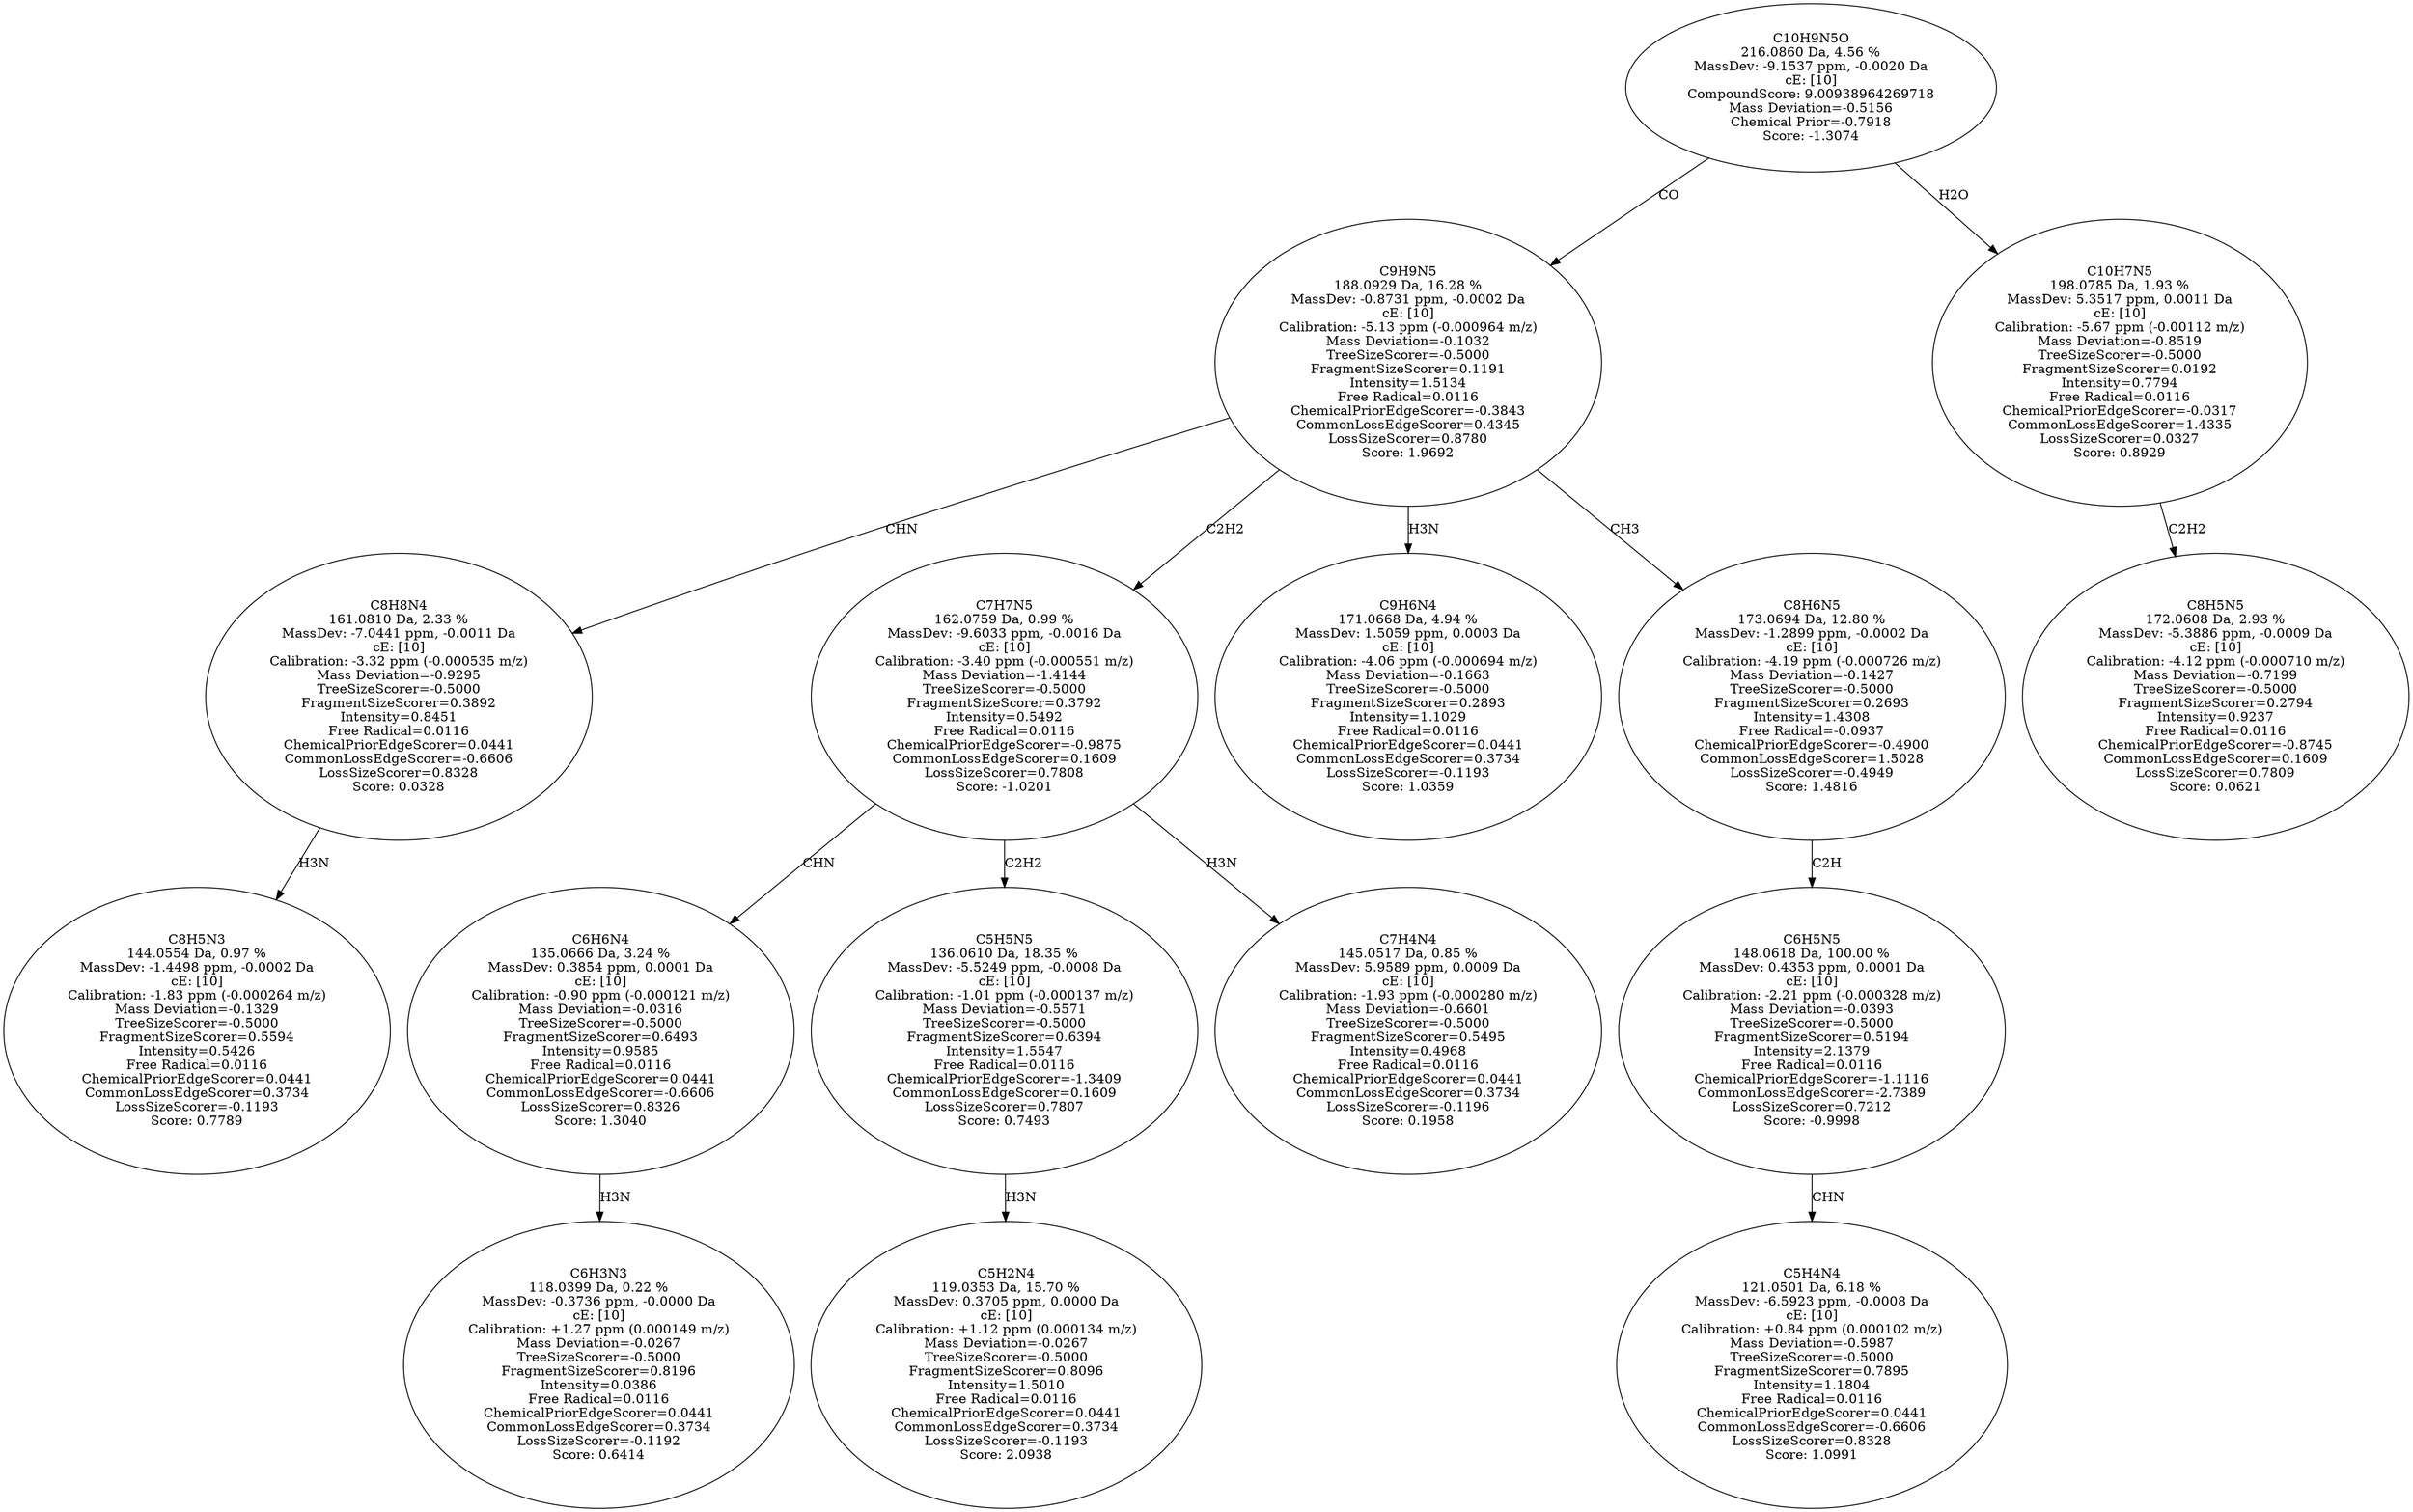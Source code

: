 strict digraph {
v1 [label="C8H5N3\n144.0554 Da, 0.97 %\nMassDev: -1.4498 ppm, -0.0002 Da\ncE: [10]\nCalibration: -1.83 ppm (-0.000264 m/z)\nMass Deviation=-0.1329\nTreeSizeScorer=-0.5000\nFragmentSizeScorer=0.5594\nIntensity=0.5426\nFree Radical=0.0116\nChemicalPriorEdgeScorer=0.0441\nCommonLossEdgeScorer=0.3734\nLossSizeScorer=-0.1193\nScore: 0.7789"];
v2 [label="C8H8N4\n161.0810 Da, 2.33 %\nMassDev: -7.0441 ppm, -0.0011 Da\ncE: [10]\nCalibration: -3.32 ppm (-0.000535 m/z)\nMass Deviation=-0.9295\nTreeSizeScorer=-0.5000\nFragmentSizeScorer=0.3892\nIntensity=0.8451\nFree Radical=0.0116\nChemicalPriorEdgeScorer=0.0441\nCommonLossEdgeScorer=-0.6606\nLossSizeScorer=0.8328\nScore: 0.0328"];
v3 [label="C6H3N3\n118.0399 Da, 0.22 %\nMassDev: -0.3736 ppm, -0.0000 Da\ncE: [10]\nCalibration: +1.27 ppm (0.000149 m/z)\nMass Deviation=-0.0267\nTreeSizeScorer=-0.5000\nFragmentSizeScorer=0.8196\nIntensity=0.0386\nFree Radical=0.0116\nChemicalPriorEdgeScorer=0.0441\nCommonLossEdgeScorer=0.3734\nLossSizeScorer=-0.1192\nScore: 0.6414"];
v4 [label="C6H6N4\n135.0666 Da, 3.24 %\nMassDev: 0.3854 ppm, 0.0001 Da\ncE: [10]\nCalibration: -0.90 ppm (-0.000121 m/z)\nMass Deviation=-0.0316\nTreeSizeScorer=-0.5000\nFragmentSizeScorer=0.6493\nIntensity=0.9585\nFree Radical=0.0116\nChemicalPriorEdgeScorer=0.0441\nCommonLossEdgeScorer=-0.6606\nLossSizeScorer=0.8326\nScore: 1.3040"];
v5 [label="C5H2N4\n119.0353 Da, 15.70 %\nMassDev: 0.3705 ppm, 0.0000 Da\ncE: [10]\nCalibration: +1.12 ppm (0.000134 m/z)\nMass Deviation=-0.0267\nTreeSizeScorer=-0.5000\nFragmentSizeScorer=0.8096\nIntensity=1.5010\nFree Radical=0.0116\nChemicalPriorEdgeScorer=0.0441\nCommonLossEdgeScorer=0.3734\nLossSizeScorer=-0.1193\nScore: 2.0938"];
v6 [label="C5H5N5\n136.0610 Da, 18.35 %\nMassDev: -5.5249 ppm, -0.0008 Da\ncE: [10]\nCalibration: -1.01 ppm (-0.000137 m/z)\nMass Deviation=-0.5571\nTreeSizeScorer=-0.5000\nFragmentSizeScorer=0.6394\nIntensity=1.5547\nFree Radical=0.0116\nChemicalPriorEdgeScorer=-1.3409\nCommonLossEdgeScorer=0.1609\nLossSizeScorer=0.7807\nScore: 0.7493"];
v7 [label="C7H4N4\n145.0517 Da, 0.85 %\nMassDev: 5.9589 ppm, 0.0009 Da\ncE: [10]\nCalibration: -1.93 ppm (-0.000280 m/z)\nMass Deviation=-0.6601\nTreeSizeScorer=-0.5000\nFragmentSizeScorer=0.5495\nIntensity=0.4968\nFree Radical=0.0116\nChemicalPriorEdgeScorer=0.0441\nCommonLossEdgeScorer=0.3734\nLossSizeScorer=-0.1196\nScore: 0.1958"];
v8 [label="C7H7N5\n162.0759 Da, 0.99 %\nMassDev: -9.6033 ppm, -0.0016 Da\ncE: [10]\nCalibration: -3.40 ppm (-0.000551 m/z)\nMass Deviation=-1.4144\nTreeSizeScorer=-0.5000\nFragmentSizeScorer=0.3792\nIntensity=0.5492\nFree Radical=0.0116\nChemicalPriorEdgeScorer=-0.9875\nCommonLossEdgeScorer=0.1609\nLossSizeScorer=0.7808\nScore: -1.0201"];
v9 [label="C9H6N4\n171.0668 Da, 4.94 %\nMassDev: 1.5059 ppm, 0.0003 Da\ncE: [10]\nCalibration: -4.06 ppm (-0.000694 m/z)\nMass Deviation=-0.1663\nTreeSizeScorer=-0.5000\nFragmentSizeScorer=0.2893\nIntensity=1.1029\nFree Radical=0.0116\nChemicalPriorEdgeScorer=0.0441\nCommonLossEdgeScorer=0.3734\nLossSizeScorer=-0.1193\nScore: 1.0359"];
v10 [label="C5H4N4\n121.0501 Da, 6.18 %\nMassDev: -6.5923 ppm, -0.0008 Da\ncE: [10]\nCalibration: +0.84 ppm (0.000102 m/z)\nMass Deviation=-0.5987\nTreeSizeScorer=-0.5000\nFragmentSizeScorer=0.7895\nIntensity=1.1804\nFree Radical=0.0116\nChemicalPriorEdgeScorer=0.0441\nCommonLossEdgeScorer=-0.6606\nLossSizeScorer=0.8328\nScore: 1.0991"];
v11 [label="C6H5N5\n148.0618 Da, 100.00 %\nMassDev: 0.4353 ppm, 0.0001 Da\ncE: [10]\nCalibration: -2.21 ppm (-0.000328 m/z)\nMass Deviation=-0.0393\nTreeSizeScorer=-0.5000\nFragmentSizeScorer=0.5194\nIntensity=2.1379\nFree Radical=0.0116\nChemicalPriorEdgeScorer=-1.1116\nCommonLossEdgeScorer=-2.7389\nLossSizeScorer=0.7212\nScore: -0.9998"];
v12 [label="C8H6N5\n173.0694 Da, 12.80 %\nMassDev: -1.2899 ppm, -0.0002 Da\ncE: [10]\nCalibration: -4.19 ppm (-0.000726 m/z)\nMass Deviation=-0.1427\nTreeSizeScorer=-0.5000\nFragmentSizeScorer=0.2693\nIntensity=1.4308\nFree Radical=-0.0937\nChemicalPriorEdgeScorer=-0.4900\nCommonLossEdgeScorer=1.5028\nLossSizeScorer=-0.4949\nScore: 1.4816"];
v13 [label="C9H9N5\n188.0929 Da, 16.28 %\nMassDev: -0.8731 ppm, -0.0002 Da\ncE: [10]\nCalibration: -5.13 ppm (-0.000964 m/z)\nMass Deviation=-0.1032\nTreeSizeScorer=-0.5000\nFragmentSizeScorer=0.1191\nIntensity=1.5134\nFree Radical=0.0116\nChemicalPriorEdgeScorer=-0.3843\nCommonLossEdgeScorer=0.4345\nLossSizeScorer=0.8780\nScore: 1.9692"];
v14 [label="C8H5N5\n172.0608 Da, 2.93 %\nMassDev: -5.3886 ppm, -0.0009 Da\ncE: [10]\nCalibration: -4.12 ppm (-0.000710 m/z)\nMass Deviation=-0.7199\nTreeSizeScorer=-0.5000\nFragmentSizeScorer=0.2794\nIntensity=0.9237\nFree Radical=0.0116\nChemicalPriorEdgeScorer=-0.8745\nCommonLossEdgeScorer=0.1609\nLossSizeScorer=0.7809\nScore: 0.0621"];
v15 [label="C10H7N5\n198.0785 Da, 1.93 %\nMassDev: 5.3517 ppm, 0.0011 Da\ncE: [10]\nCalibration: -5.67 ppm (-0.00112 m/z)\nMass Deviation=-0.8519\nTreeSizeScorer=-0.5000\nFragmentSizeScorer=0.0192\nIntensity=0.7794\nFree Radical=0.0116\nChemicalPriorEdgeScorer=-0.0317\nCommonLossEdgeScorer=1.4335\nLossSizeScorer=0.0327\nScore: 0.8929"];
v16 [label="C10H9N5O\n216.0860 Da, 4.56 %\nMassDev: -9.1537 ppm, -0.0020 Da\ncE: [10]\nCompoundScore: 9.00938964269718\nMass Deviation=-0.5156\nChemical Prior=-0.7918\nScore: -1.3074"];
v2 -> v1 [label="H3N"];
v13 -> v2 [label="CHN"];
v4 -> v3 [label="H3N"];
v8 -> v4 [label="CHN"];
v6 -> v5 [label="H3N"];
v8 -> v6 [label="C2H2"];
v8 -> v7 [label="H3N"];
v13 -> v8 [label="C2H2"];
v13 -> v9 [label="H3N"];
v11 -> v10 [label="CHN"];
v12 -> v11 [label="C2H"];
v13 -> v12 [label="CH3"];
v16 -> v13 [label="CO"];
v15 -> v14 [label="C2H2"];
v16 -> v15 [label="H2O"];
}